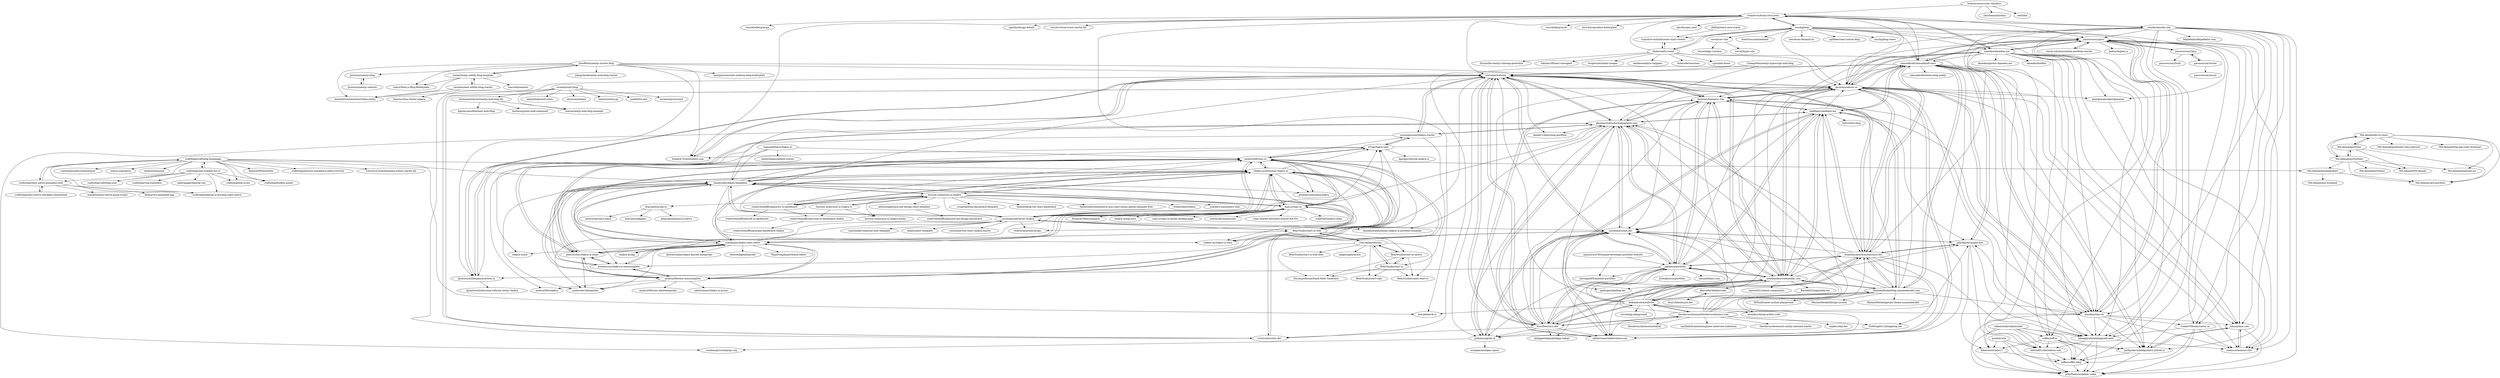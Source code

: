 digraph G {
"brianlovin/brian-lovin-next" -> "pacocoursey/paco"
"brianlovin/brian-lovin-next" -> "mxstbr/mxstbr.com"
"brianlovin/brian-lovin-next" -> "specfm/spec-next"
"brianlovin/brian-lovin-next" -> "daneden/daneden.me"
"brianlovin/brian-lovin-next" -> "samuelkraft/samuelkraft-next"
"brianlovin/brian-lovin-next" -> "franky47/francoisbest.com"
"brianlovin/brian-lovin-next" -> "wirtzdan/website"
"brianlovin/brian-lovin-next" -> "raunofreiberg/inspx" ["e"=1]
"brianlovin/brian-lovin-next" -> "specfm/design-details"
"brianlovin/brian-lovin-next" -> "gavinmn/nelson.co"
"brianlovin/brian-lovin-next" -> "leerob/leerob.io" ["e"=1]
"brianlovin/brian-lovin-next" -> "vercel/virtual-event-starter-kit" ["e"=1]
"brianlovin/brian-lovin-next" -> "rauchg/blog"
"brianlovin/brian-lovin-next" -> "microlinkhq/cards" ["e"=1]
"brianlovin/brian-lovin-next" -> "nice-boys/product-boilerplate" ["e"=1]
"craftzdog/craftzdog-homepage" -> "craftzdog/dotfiles-public" ["e"=1]
"craftzdog/craftzdog-homepage" -> "craftzdog/react-native-animated-todo"
"craftzdog/craftzdog-homepage" -> "craftzdog/chat-bubbles-for-yt"
"craftzdog/craftzdog-homepage" -> "craftzdog/craftzdog-uses"
"craftzdog/craftzdog-homepage" -> "leerob/leerob.io" ["e"=1]
"craftzdog/craftzdog-homepage" -> "craftzdog/link-in-bio"
"craftzdog/craftzdog-homepage" -> "HamishMW/portfolio" ["e"=1]
"craftzdog/craftzdog-homepage" -> "craftzdog/electron-markdown-editor-tutorial"
"craftzdog/craftzdog-homepage" -> "transitive-bullshit/nextjs-notion-starter-kit" ["e"=1]
"craftzdog/craftzdog-homepage" -> "craftzdog/inkdrop-ui-mockup-react-native"
"craftzdog/craftzdog-homepage" -> "chakra-ui/awesome-chakra-ui"
"craftzdog/craftzdog-homepage" -> "hauptrolle/chakra-templates"
"craftzdog/craftzdog-homepage" -> "contentlayerdev/contentlayer" ["e"=1]
"craftzdog/craftzdog-homepage" -> "nextui-org/nextui" ["e"=1]
"craftzdog/craftzdog-homepage" -> "shadcn/taxonomy" ["e"=1]
"horizon-ui/horizon-ui-chakra" -> "horizon-ui/horizon-ui-chakra-ts"
"horizon-ui/horizon-ui-chakra" -> "creativetimofficial/purity-ui-dashboard"
"horizon-ui/horizon-ui-chakra" -> "hauptrolle/chakra-templates"
"horizon-ui/horizon-ui-chakra" -> "anubra266/choc-ui"
"horizon-ui/horizon-ui-chakra" -> "chakra-ui/awesome-chakra-ui"
"horizon-ui/horizon-ui-chakra" -> "horizon-ui/horizon-ui-chakra-nextjs"
"horizon-ui/horizon-ui-chakra" -> "altence/lightence-ant-design-react-template"
"horizon-ui/horizon-ui-chakra" -> "saas-js/saas-ui"
"horizon-ui/horizon-ui-chakra" -> "sozonome/nextarter-chakra"
"horizon-ui/horizon-ui-chakra" -> "cruip/tailwind-dashboard-template" ["e"=1]
"horizon-ui/horizon-ui-chakra" -> "themesberg/volt-react-dashboard" ["e"=1]
"horizon-ui/horizon-ui-chakra" -> "themeselection/materio-mui-react-nextjs-admin-template-free" ["e"=1]
"horizon-ui/horizon-ui-chakra" -> "tremorlabs/tremor" ["e"=1]
"horizon-ui/horizon-ui-chakra" -> "jsonhero-io/jsonhero-web" ["e"=1]
"horizon-ui/horizon-ui-chakra" -> "dracula/dracula-ui"
"grikomsn/griko.id" -> "sozonome/sznm.dev"
"grikomsn/griko.id" -> "surabayajs/surabayajs.org"
"grikomsn/griko.id" -> "lowmess/lowmess.com"
"grikomsn/griko.id" -> "mazipan/mazipan.space" ["e"=1]
"cassidoo/next-netlify-blog-starter" -> "tinacms/tina-starter-alpaca"
"cassidoo/next-netlify-blog-starter" -> "kendallstrautman/brevifolia-nextjs"
"cassidoo/next-netlify-blog-starter" -> "wutali/nextjs-netlify-blog-template"
"chakra-ui/awesome-chakra-ui" -> "anubra266/choc-ui"
"chakra-ui/awesome-chakra-ui" -> "hauptrolle/chakra-templates"
"chakra-ui/awesome-chakra-ui" -> "sozonome/nextarter-chakra"
"chakra-ui/awesome-chakra-ui" -> "BearStudio/start-ui-web"
"chakra-ui/awesome-chakra-ui" -> "csandman/chakra-react-select"
"chakra-ui/awesome-chakra-ui" -> "jeanverster/chakra-ui-steps"
"chakra-ui/awesome-chakra-ui" -> "saas-js/saas-ui"
"chakra-ui/awesome-chakra-ui" -> "anubra266/choc-autocomplete"
"chakra-ui/awesome-chakra-ui" -> "47ng/chakra-next"
"chakra-ui/awesome-chakra-ui" -> "wobsoriano/onlysetups"
"chakra-ui/awesome-chakra-ui" -> "koolamusic/chakra-ui-autocomplete"
"chakra-ui/awesome-chakra-ui" -> "premieroctet/openchakra" ["e"=1]
"chakra-ui/awesome-chakra-ui" -> "horizon-ui/horizon-ui-chakra"
"chakra-ui/awesome-chakra-ui" -> "creativetimofficial/purity-ui-dashboard"
"chakra-ui/awesome-chakra-ui" -> "chakra-ui/chakra-ui-docs"
"delbaoliveira/website" -> "gavinmn/nelson.co"
"delbaoliveira/website" -> "MaximeHeckel/blog.maximeheckel.com"
"delbaoliveira/website" -> "sreetamdas/sreetamdas.com"
"delbaoliveira/website" -> "timolins/timo-sh"
"delbaoliveira/website" -> "NuroDev/nuro.dev"
"delbaoliveira/website" -> "braydoncoyer/braydoncoyer.dev"
"delbaoliveira/website" -> "samuelkraft/samuelkraft-next"
"delbaoliveira/website" -> "jakeherp/portfolio"
"delbaoliveira/website" -> "wirtzdan/website"
"delbaoliveira/website" -> "lowmess/lowmess.com"
"delbaoliveira/website" -> "vercel/app-playground" ["e"=1]
"delbaoliveira/website" -> "nikolovlazar/nikolovlazar.com"
"delbaoliveira/website" -> "leerob/leerob.io" ["e"=1]
"delbaoliveira/website" -> "theodorusclarence/theodorusclarence.com"
"delbaoliveira/website" -> "atomiks/rehype-pretty-code" ["e"=1]
"theodorusclarence/theodorusclarence.com" -> "theodorusclarence/ts-nextjs-tailwind-starter" ["e"=1]
"theodorusclarence/theodorusclarence.com" -> "NuroDev/nuro.dev"
"theodorusclarence/theodorusclarence.com" -> "enjidev/enji.dev"
"theodorusclarence/theodorusclarence.com" -> "sozonome/sznm.dev"
"theodorusclarence/theodorusclarence.com" -> "jakeherp/portfolio"
"theodorusclarence/theodorusclarence.com" -> "sreetamdas/sreetamdas.com"
"theodorusclarence/theodorusclarence.com" -> "braydoncoyer/braydoncoyer.dev"
"theodorusclarence/theodorusclarence.com" -> "theodorusclarence/notiolink"
"theodorusclarence/theodorusclarence.com" -> "grikomsn/griko.id"
"theodorusclarence/theodorusclarence.com" -> "TszHong0411/honghong.me"
"theodorusclarence/theodorusclarence.com" -> "jahirfiquitiva/jahir.dev"
"theodorusclarence/theodorusclarence.com" -> "delbaoliveira/website"
"theodorusclarence/theodorusclarence.com" -> "naufaldi/frontend-engineer-interview-indonesia" ["e"=1]
"theodorusclarence/theodorusclarence.com" -> "ghoshnirmalya/nirmalyaghosh.com"
"theodorusclarence/theodorusclarence.com" -> "shellbear/shellbear.me"
"saas-js/saas-ui" -> "csandman/chakra-react-select"
"saas-js/saas-ui" -> "anubra266/choc-ui"
"saas-js/saas-ui" -> "chakra-ui/awesome-chakra-ui"
"saas-js/saas-ui" -> "hauptrolle/chakra-templates"
"saas-js/saas-ui" -> "BearStudio/start-ui-web"
"saas-js/saas-ui" -> "sozonome/nextarter-chakra"
"saas-js/saas-ui" -> "nextacular/nextacular" ["e"=1]
"saas-js/saas-ui" -> "uselessdev/datepicker"
"saas-js/saas-ui" -> "chakra-ui/zag" ["e"=1]
"saas-js/saas-ui" -> "47ng/chakra-next"
"saas-js/saas-ui" -> "Saas-Starter-Kit/SAAS-Starter-Kit-Pro" ["e"=1]
"saas-js/saas-ui" -> "ecklf/tailwindcss-radix" ["e"=1]
"saas-js/saas-ui" -> "JSLancerTeam/saasgear" ["e"=1]
"saas-js/saas-ui" -> "chakra-ui/zag-docs"
"saas-js/saas-ui" -> "saas-js/saas-ui-nextjs-landing-page"
"dracula/dracula-ui" -> "diego3g/responsive-native" ["e"=1]
"dracula/dracula-ui" -> "zenorocha/react-email" ["e"=1]
"dracula/dracula-ui" -> "dracula/wallpaper" ["e"=1]
"wutali/nextjs-netlify-blog-template" -> "JoseRFelix/nextjs-starter-blog"
"wutali/nextjs-netlify-blog-template" -> "ixartz/Next-js-Blog-Boilerplate" ["e"=1]
"wutali/nextjs-netlify-blog-template" -> "cassidoo/next-netlify-blog-starter"
"wutali/nextjs-netlify-blog-template" -> "kendallstrautman/brevifolia-nextjs"
"wutali/nextjs-netlify-blog-template" -> "tancredi/nextatic"
"sozonome/nextarter-chakra" -> "chakra-ui/awesome-chakra-ui"
"sozonome/nextarter-chakra" -> "anubra266/choc-ui"
"sozonome/nextarter-chakra" -> "BearStudio/start-ui-web"
"sozonome/nextarter-chakra" -> "imadatyatalah/nextjs-chakra-ui-portfolio-template"
"sozonome/nextarter-chakra" -> "47ng/chakra-next"
"sozonome/nextarter-chakra" -> "saas-js/saas-ui"
"sozonome/nextarter-chakra" -> "wirtzdan/website"
"sozonome/nextarter-chakra" -> "hauptrolle/chakra-templates"
"sozonome/nextarter-chakra" -> "wobsoriano/onlysetups"
"sozonome/nextarter-chakra" -> "sozonome/sznm.dev"
"sozonome/nextarter-chakra" -> "mantinedev/mantine-next-template" ["e"=1]
"sozonome/nextarter-chakra" -> "ghoshnirmalya/nirmalyaghosh.com"
"sozonome/nextarter-chakra" -> "jeanverster/chakra-ui-steps"
"sozonome/nextarter-chakra" -> "shadcn/next-template" ["e"=1]
"sozonome/nextarter-chakra" -> "sozonome/vite-react-chakra-starter"
"craftzdog/chat-bubbles-for-yt" -> "craftzdog/inkdrop-ui-mockup-react-native"
"craftzdog/chat-bubbles-for-yt" -> "craftzdog/craftzdog-homepage"
"craftzdog/chat-bubbles-for-yt" -> "craftzdog/react-native-animated-todo"
"craftzdog/chat-bubbles-for-yt" -> "craftzdog/link-in-bio"
"craftzdog/chat-bubbles-for-yt" -> "craftzdog/dotfiles-public" ["e"=1]
"craftzdog/chat-bubbles-for-yt" -> "craftzdog/craftzdog-uses"
"craftzdog/chat-bubbles-for-yt" -> "inkdropapp/inkdrop-vim"
"craftzdog/chat-bubbles-for-yt" -> "craftzdog/vlog-translator"
"BearStudio/start-ui-native" -> "BearStudio/create-start-ui"
"BearStudio/start-ui-native" -> "BearStudio/start-ui"
"BearStudio/start-ui-native" -> "ivan-dalmet/formiz"
"BearStudio/start-ui-native" -> "DecampsRenan/Slack-Meet-Generator"
"BearStudio/start-ui-web" -> "BearStudio/start-ui-native"
"BearStudio/start-ui-web" -> "chakra-ui/awesome-chakra-ui"
"BearStudio/start-ui-web" -> "anubra266/choc-ui"
"BearStudio/start-ui-web" -> "sozonome/nextarter-chakra"
"BearStudio/start-ui-web" -> "ivan-dalmet/formiz"
"BearStudio/start-ui-web" -> "saas-js/saas-ui"
"BearStudio/start-ui-web" -> "47ng/chakra-next"
"BearStudio/start-ui-web" -> "hauptrolle/chakra-templates"
"BearStudio/start-ui-web" -> "csandman/chakra-react-select"
"BearStudio/start-ui-web" -> "chakra-ui/chakra-ui-docs"
"BearStudio/start-ui-web" -> "wirtzdan/website"
"samuelkraft/samuelkraft-next" -> "braydoncoyer/braydoncoyer.dev"
"samuelkraft/samuelkraft-next" -> "gavinmn/nelson.co"
"samuelkraft/samuelkraft-next" -> "jahirfiquitiva/jahir.dev"
"samuelkraft/samuelkraft-next" -> "timolins/timo-sh"
"samuelkraft/samuelkraft-next" -> "pacocoursey/paco"
"samuelkraft/samuelkraft-next" -> "cristicretu/cretu.dev"
"samuelkraft/samuelkraft-next" -> "philipcdavis/philipcdavis.github.io"
"samuelkraft/samuelkraft-next" -> "samuelkraft/notion-blog-nextjs" ["e"=1]
"samuelkraft/samuelkraft-next" -> "shellbear/shellbear.me"
"samuelkraft/samuelkraft-next" -> "nikolovlazar/nikolovlazar.com"
"samuelkraft/samuelkraft-next" -> "MaximeHeckel/blog.maximeheckel.com"
"samuelkraft/samuelkraft-next" -> "mknepprath/mknepprath-next"
"samuelkraft/samuelkraft-next" -> "wirtzdan/website"
"samuelkraft/samuelkraft-next" -> "johno/johno.com"
"samuelkraft/samuelkraft-next" -> "sreetamdas/sreetamdas.com"
"jeanverster/chakra-ui-steps" -> "koolamusic/chakra-ui-autocomplete"
"jeanverster/chakra-ui-steps" -> "anubra266/choc-autocomplete"
"jeanverster/chakra-ui-steps" -> "csandman/chakra-react-select"
"jeanverster/chakra-ui-steps" -> "anubra266/choc-ui"
"jeanverster/chakra-ui-steps" -> "hauptrolle/chakra-templates"
"jeanverster/chakra-ui-steps" -> "chakra-ui/awesome-chakra-ui"
"jeanverster/chakra-ui-steps" -> "uselessdev/datepicker"
"koolamusic/chakra-ui-autocomplete" -> "jeanverster/chakra-ui-steps"
"koolamusic/chakra-ui-autocomplete" -> "anubra266/choc-autocomplete"
"koolamusic/chakra-ui-autocomplete" -> "csandman/chakra-react-select"
"koolamusic/chakra-ui-autocomplete" -> "anubra266/choc-ui"
"wirtzdan/website" -> "ghoshnirmalya/nirmalyaghosh.com"
"wirtzdan/website" -> "bjcarlson42/benjamincarlson.io"
"wirtzdan/website" -> "nikolovlazar/nikolovlazar.com"
"wirtzdan/website" -> "gavinmn/nelson.co"
"wirtzdan/website" -> "lowmess/lowmess.com"
"wirtzdan/website" -> "sozonome/sznm.dev"
"wirtzdan/website" -> "grikomsn/griko.id"
"wirtzdan/website" -> "sozonome/nextchakra-starter"
"wirtzdan/website" -> "jakeherp/portfolio"
"wirtzdan/website" -> "sreetamdas/sreetamdas.com"
"wirtzdan/website" -> "braydoncoyer/braydoncoyer.dev"
"wirtzdan/website" -> "NuroDev/nuro.dev"
"wirtzdan/website" -> "franky47/francoisbest.com"
"wirtzdan/website" -> "danielv14/personal-portfolio"
"wirtzdan/website" -> "cristicretu/cretu.dev"
"hauptrolle/chakra-templates" -> "anubra266/choc-ui"
"hauptrolle/chakra-templates" -> "chakra-ui/awesome-chakra-ui"
"hauptrolle/chakra-templates" -> "jeanverster/chakra-ui-steps"
"hauptrolle/chakra-templates" -> "csandman/chakra-react-select"
"hauptrolle/chakra-templates" -> "saas-js/saas-ui"
"hauptrolle/chakra-templates" -> "anubra266/choc-autocomplete"
"hauptrolle/chakra-templates" -> "sozonome/nextarter-chakra"
"hauptrolle/chakra-templates" -> "premieroctet/openchakra" ["e"=1]
"hauptrolle/chakra-templates" -> "horizon-ui/horizon-ui-chakra"
"hauptrolle/chakra-templates" -> "koolamusic/chakra-ui-autocomplete"
"hauptrolle/chakra-templates" -> "uselessdev/datepicker"
"hauptrolle/chakra-templates" -> "wirtzdan/website"
"hauptrolle/chakra-templates" -> "BearStudio/start-ui-web"
"hauptrolle/chakra-templates" -> "47ng/chakra-next"
"hauptrolle/chakra-templates" -> "chakra-ui/chakra-ui-docs"
"pacocoursey/paco" -> "gavinmn/nelson.co"
"pacocoursey/paco" -> "timolins/timo-sh"
"pacocoursey/paco" -> "philipcdavis/philipcdavis.github.io"
"pacocoursey/paco" -> "mknepprath/mknepprath-next"
"pacocoursey/paco" -> "johno/johno.com"
"pacocoursey/paco" -> "daneden/daneden.me"
"pacocoursey/paco" -> "mamuso/mamuso.dev"
"pacocoursey/paco" -> "samuelkraft/samuelkraft-next"
"pacocoursey/paco" -> "winkerVSbecks/varun.ca"
"pacocoursey/paco" -> "georgemaine/georgemaine"
"pacocoursey/paco" -> "pacocoursey/Opus"
"pacocoursey/paco" -> "soffes/soff.es"
"pacocoursey/paco" -> "vercel-solutions/nextjs-portfolio-starter"
"pacocoursey/paco" -> "lowmess/lowmess.com"
"pacocoursey/paco" -> "peduarte/ped.ro"
"brianlovin/security-checklist" -> "brianlovin/brian-lovin-next"
"brianlovin/security-checklist" -> "mxstbr/mxstbr.com"
"brianlovin/security-checklist" -> "rikschennink/shiny" ["e"=1]
"brianlovin/security-checklist" -> "zeit/title"
"timolins/timo-sh" -> "gavinmn/nelson.co"
"timolins/timo-sh" -> "pacocoursey/paco"
"timolins/timo-sh" -> "mamuso/mamuso.dev"
"timolins/timo-sh" -> "samuelkraft/samuelkraft-next"
"timolins/timo-sh" -> "philipcdavis/philipcdavis.github.io"
"timolins/timo-sh" -> "johno/johno.com"
"timolins/timo-sh" -> "mknepprath/mknepprath-next"
"timolins/timo-sh" -> "winkerVSbecks/varun.ca"
"timolins/timo-sh" -> "jahirfiquitiva/jahir.dev"
"timolins/timo-sh" -> "JohnPhamous/pham.codes"
"timolins/timo-sh" -> "lowmess/lowmess.com"
"lorenseanstewart/nextjs-mdx-blog-kit" -> "messa/nextjs-mdx-blog-example"
"lorenseanstewart/nextjs-mdx-blog-kit" -> "hipstersmoothie/next-mdx-blog"
"lorenseanstewart/nextjs-mdx-blog-kit" -> "hashicorp/next-mdx-enhanced" ["e"=1]
"rauchg/blog" -> "pacocoursey/paco"
"rauchg/blog" -> "gavinmn/nelson.co"
"rauchg/blog" -> "rauchg/blog-views"
"rauchg/blog" -> "daneden/daneden.me"
"rauchg/blog" -> "lfades/static-tweet"
"rauchg/blog" -> "timolins/timo-sh"
"rauchg/blog" -> "brianlovin/brian-lovin-next"
"rauchg/blog" -> "vercel/swr-site"
"rauchg/blog" -> "samuelkraft/samuelkraft-next"
"rauchg/blog" -> "domitriusclark/mdnext" ["e"=1]
"rauchg/blog" -> "leerob/on-demand-isr" ["e"=1]
"rauchg/blog" -> "splitbee/react-notion-blog" ["e"=1]
"rauchg/blog" -> "mknepprath/mknepprath-next"
"rauchg/blog" -> "winkerVSbecks/varun.ca"
"rauchg/blog" -> "transitive-bullshit/react-static-tweets"
"horizon-ui/horizon-ui-chakra-ts" -> "horizon-ui/horizon-ui-chakra-nextjs"
"horizon-ui/horizon-ui-chakra-ts" -> "horizon-ui/horizon-ui-chakra"
"horizon-ui/horizon-ui-chakra-ts" -> "creativetimofficial/vision-ui-dashboard-chakra"
"daneden/daneden.me" -> "gavinmn/nelson.co"
"daneden/daneden.me" -> "pacocoursey/paco"
"daneden/daneden.me" -> "mknepprath/mknepprath-next"
"daneden/daneden.me" -> "mamuso/mamuso.dev"
"daneden/daneden.me" -> "soffes/soff.es"
"daneden/daneden.me" -> "timolins/timo-sh"
"daneden/daneden.me" -> "daneden/photos.daneden.me"
"daneden/daneden.me" -> "georgemaine/georgemaine"
"daneden/daneden.me" -> "samuelkraft/samuelkraft-next"
"daneden/daneden.me" -> "philipcdavis/philipcdavis.github.io"
"daneden/daneden.me" -> "lowmess/lowmess.com"
"daneden/daneden.me" -> "daneden/dotfiles"
"daneden/daneden.me" -> "johno/johno.com"
"daneden/daneden.me" -> "braydoncoyer/braydoncoyer.dev"
"daneden/daneden.me" -> "brianlovin/brian-lovin-next"
"TszHong0411/honghong.me" -> "nikolovlazar/nikolovlazar.com"
"ghoshnirmalya/nirmalyaghosh.com" -> "wirtzdan/website"
"ghoshnirmalya/nirmalyaghosh.com" -> "lowmess/lowmess.com"
"ghoshnirmalya/nirmalyaghosh.com" -> "bjcarlson42/benjamincarlson.io"
"ghoshnirmalya/nirmalyaghosh.com" -> "sozonome/sznm.dev"
"ghoshnirmalya/nirmalyaghosh.com" -> "gavinmn/nelson.co"
"ghoshnirmalya/nirmalyaghosh.com" -> "sozonome/nextchakra-starter"
"ghoshnirmalya/nirmalyaghosh.com" -> "grikomsn/griko.id"
"ghoshnirmalya/nirmalyaghosh.com" -> "NuroDev/nuro.dev"
"ghoshnirmalya/nirmalyaghosh.com" -> "sreetamdas/sreetamdas.com"
"ghoshnirmalya/nirmalyaghosh.com" -> "nikolovlazar/nikolovlazar.com"
"ghoshnirmalya/nirmalyaghosh.com" -> "danielv14/personal-portfolio"
"ghoshnirmalya/nirmalyaghosh.com" -> "surabayajs/surabayajs.org"
"ghoshnirmalya/nirmalyaghosh.com" -> "shellbear/shellbear.me"
"ghoshnirmalya/nirmalyaghosh.com" -> "jakeherp/portfolio"
"ghoshnirmalya/nirmalyaghosh.com" -> "imadatyatalah/nextjs-chakra-ui-portfolio-template"
"csandman/chakra-react-select" -> "anubra266/choc-autocomplete"
"csandman/chakra-react-select" -> "jeanverster/chakra-ui-steps"
"csandman/chakra-react-select" -> "koolamusic/chakra-ui-autocomplete"
"csandman/chakra-react-select" -> "anubra266/choc-ui"
"csandman/chakra-react-select" -> "chakra-ui/awesome-chakra-ui"
"csandman/chakra-react-select" -> "saas-js/saas-ui"
"csandman/chakra-react-select" -> "aboveyunhai/chakra-dayzed-datepicker"
"csandman/chakra-react-select" -> "hauptrolle/chakra-templates"
"csandman/chakra-react-select" -> "uselessdev/datepicker"
"csandman/chakra-react-select" -> "deseretdigital/dayzed" ["e"=1]
"csandman/chakra-react-select" -> "Hyperting/hypertheme-editor"
"csandman/chakra-react-select" -> "sozonome/nextarter-chakra"
"csandman/chakra-react-select" -> "BearStudio/start-ui-web"
"csandman/chakra-react-select" -> "chakra-ui/ark" ["e"=1]
"csandman/chakra-react-select" -> "chakra-ui/zag" ["e"=1]
"pomber/site" -> "soffes/soffes.blog"
"pomber/site" -> "JohnPhamous/pham.codes"
"pomber/site" -> "ddoria921/darindoria.com"
"pomber/site" -> "ilikescience/mhs11"
"prismicio/nextjs-blog" -> "prismicio/nextjs-website"
"franky47/francoisbest.com" -> "wirtzdan/website"
"sozonome/nextchakra-starter" -> "47ng/chakra-next"
"sozonome/nextchakra-starter" -> "ghoshnirmalya/nirmalyaghosh.com"
"sozonome/nextchakra-starter" -> "wirtzdan/website"
"sozonome/nextchakra-starter" -> "bjcarlson42/benjamincarlson.io"
"sozonome/nextchakra-starter" -> "BearStudio/start-ui"
"creativetimofficial/purity-ui-dashboard" -> "creativetimofficial/vision-ui-dashboard-chakra"
"creativetimofficial/purity-ui-dashboard" -> "horizon-ui/horizon-ui-chakra"
"creativetimofficial/purity-ui-dashboard" -> "anubra266/choc-ui"
"creativetimofficial/purity-ui-dashboard" -> "chakra-ui/awesome-chakra-ui"
"creativetimofficial/purity-ui-dashboard" -> "creativetimofficial/soft-ui-dashboard" ["e"=1]
"manuarora700/simple-developer-portfolio-website" -> "jakeherp/portfolio"
"manuarora700/simple-developer-portfolio-website" -> "harshgoel05/another-portfolio" ["e"=1]
"altence/lightence-ant-design-react-template" -> "creativetimofficial/muse-ant-design-dashboard"
"BearStudio/start-ui" -> "BearStudio/start-ui-native"
"BearStudio/start-ui" -> "BearStudio/create-start-ui"
"BearStudio/start-ui" -> "ivan-dalmet/formiz"
"BearStudio/start-ui" -> "DecampsRenan/Slack-Meet-Generator"
"BearStudio/start-ui" -> "BearStudio/start-repo"
"craftzdog/react-native-checkbox-reanimated" -> "craftzdog/react-native-animated-todo"
"chilllab/react-nice-avatar" -> "transitive-bullshit/react-static-tweets"
"craftzdog/react-native-animated-todo" -> "craftzdog/react-native-checkbox-reanimated"
"craftzdog/react-native-animated-todo" -> "margelo/react-native-quick-crypto" ["e"=1]
"craftzdog/react-native-animated-todo" -> "lklima/rive-animated-app" ["e"=1]
"craftzdog/react-native-animated-todo" -> "craftzdog/craftzdog-homepage"
"craftzdog/react-native-animated-todo" -> "craftzdog/inkdrop-ui-mockup-react-native"
"pacocoursey/Opus" -> "pacocoursey/writer"
"pacocoursey/Opus" -> "pacocoursey/paco"
"pacocoursey/Opus" -> "pacocoursey/Dusk"
"braydoncoyer/braydoncoyer.dev" -> "samuelkraft/samuelkraft-next"
"braydoncoyer/braydoncoyer.dev" -> "gavinmn/nelson.co"
"braydoncoyer/braydoncoyer.dev" -> "jahirfiquitiva/jahir.dev"
"braydoncoyer/braydoncoyer.dev" -> "sozonome/sznm.dev"
"braydoncoyer/braydoncoyer.dev" -> "mknepprath/mknepprath-next"
"braydoncoyer/braydoncoyer.dev" -> "jakeherp/portfolio"
"braydoncoyer/braydoncoyer.dev" -> "shellbear/shellbear.me"
"braydoncoyer/braydoncoyer.dev" -> "wirtzdan/website"
"braydoncoyer/braydoncoyer.dev" -> "NuroDev/nuro.dev"
"braydoncoyer/braydoncoyer.dev" -> "nikolovlazar/nikolovlazar.com"
"braydoncoyer/braydoncoyer.dev" -> "MaximeHeckel/blog.maximeheckel.com"
"braydoncoyer/braydoncoyer.dev" -> "TszHong0411/honghong.me"
"braydoncoyer/braydoncoyer.dev" -> "delbaoliveira/website"
"braydoncoyer/braydoncoyer.dev" -> "sreetamdas/sreetamdas.com"
"braydoncoyer/braydoncoyer.dev" -> "ghoshnirmalya/nirmalyaghosh.com"
"ChangoMan/nextjs-typescript-mdx-blog" -> "wirtzdan/website"
"ChangoMan/nextjs-typescript-mdx-blog" -> "ghoshnirmalya/nirmalyaghosh.com"
"jahirfiquitiva/jahir.dev" -> "samuelkraft/samuelkraft-next"
"jahirfiquitiva/jahir.dev" -> "sozonome/sznm.dev"
"jahirfiquitiva/jahir.dev" -> "braydoncoyer/braydoncoyer.dev"
"jahirfiquitiva/jahir.dev" -> "mknepprath/mknepprath-next"
"jahirfiquitiva/jahir.dev" -> "ddoria921/darindoria.com"
"jahirfiquitiva/jahir.dev" -> "ilikescience/mhs11"
"jakeherp/portfolio" -> "lowmess/lowmess.com"
"jakeherp/portfolio" -> "shellbear/shellbear.me"
"jakeherp/portfolio" -> "sozonome/sznm.dev"
"jakeherp/portfolio" -> "NuroDev/nuro.dev"
"jakeherp/portfolio" -> "braydoncoyer/braydoncoyer.dev"
"jakeherp/portfolio" -> "gavinmn/nelson.co"
"jakeherp/portfolio" -> "wirtzdan/website"
"jakeherp/portfolio" -> "grikomsn/griko.id"
"jakeherp/portfolio" -> "sreetamdas/sreetamdas.com"
"jakeherp/portfolio" -> "philippetedajo/philippe.tedajo" ["e"=1]
"jakeherp/portfolio" -> "harshgoel05/another-portfolio" ["e"=1]
"jakeherp/portfolio" -> "ghoshnirmalya/nirmalyaghosh.com"
"jakeherp/portfolio" -> "kremalicious/portfolio" ["e"=1]
"jakeherp/portfolio" -> "iammatthias/.com" ["e"=1]
"jakeherp/portfolio" -> "bjcarlson42/benjamincarlson.io"
"nikolovlazar/nikolovlazar.com" -> "sozonome/sznm.dev"
"nikolovlazar/nikolovlazar.com" -> "wirtzdan/website"
"nikolovlazar/nikolovlazar.com" -> "gavinmn/nelson.co"
"shellbear/shellbear.me" -> "lowmess/lowmess.com"
"shellbear/shellbear.me" -> "jakeherp/portfolio"
"shellbear/shellbear.me" -> "sreetamdas/sreetamdas.com"
"shellbear/shellbear.me" -> "braydoncoyer/braydoncoyer.dev"
"shellbear/shellbear.me" -> "gavinmn/nelson.co"
"shellbear/shellbear.me" -> "samuelkraft/samuelkraft-next"
"shellbear/shellbear.me" -> "NuroDev/nuro.dev"
"shellbear/shellbear.me" -> "ghoshnirmalya/nirmalyaghosh.com"
"shellbear/shellbear.me" -> "hta218/leo-blog"
"shellbear/shellbear.me" -> "jahirfiquitiva/jahir.dev"
"shellbear/shellbear.me" -> "timolins/timo-sh"
"shellbear/shellbear.me" -> "sozonome/sznm.dev"
"ddoria921/darindoria.com" -> "soffes/soffes.blog"
"ddoria921/darindoria.com" -> "JohnPhamous/pham.codes"
"gavinmn/nelson.co" -> "pacocoursey/paco"
"gavinmn/nelson.co" -> "mamuso/mamuso.dev"
"gavinmn/nelson.co" -> "mknepprath/mknepprath-next"
"gavinmn/nelson.co" -> "sreetamdas/sreetamdas.com"
"gavinmn/nelson.co" -> "georgemaine/georgemaine"
"gavinmn/nelson.co" -> "timolins/timo-sh"
"gavinmn/nelson.co" -> "samuelkraft/samuelkraft-next"
"gavinmn/nelson.co" -> "philipcdavis/philipcdavis.github.io"
"gavinmn/nelson.co" -> "braydoncoyer/braydoncoyer.dev"
"gavinmn/nelson.co" -> "lowmess/lowmess.com"
"gavinmn/nelson.co" -> "daneden/daneden.me"
"gavinmn/nelson.co" -> "wirtzdan/website"
"gavinmn/nelson.co" -> "cristicretu/cretu.dev"
"gavinmn/nelson.co" -> "johno/johno.com"
"gavinmn/nelson.co" -> "nikolovlazar/nikolovlazar.com"
"ilikescience/mhs11" -> "soffes/soffes.blog"
"ilikescience/mhs11" -> "JohnPhamous/pham.codes"
"johno/johno.com" -> "JohnPhamous/pham.codes"
"johno/johno.com" -> "philipcdavis/philipcdavis.github.io"
"johno/johno.com" -> "mamuso/mamuso.dev"
"mamuso/mamuso.dev" -> "johno/johno.com"
"mknepprath/mknepprath-next" -> "mamuso/mamuso.dev"
"mknepprath/mknepprath-next" -> "JohnPhamous/pham.codes"
"mknepprath/mknepprath-next" -> "ddoria921/darindoria.com"
"mknepprath/mknepprath-next" -> "soffes/soffes.blog"
"mxstbr/mxstbr.com" -> "gavinmn/nelson.co"
"mxstbr/mxstbr.com" -> "pacocoursey/paco"
"mxstbr/mxstbr.com" -> "johno/johno.com"
"mxstbr/mxstbr.com" -> "philipcdavis/philipcdavis.github.io"
"mxstbr/mxstbr.com" -> "mknepprath/mknepprath-next"
"mxstbr/mxstbr.com" -> "timolins/timo-sh"
"mxstbr/mxstbr.com" -> "brianlovin/brian-lovin-next"
"mxstbr/mxstbr.com" -> "soffes/soff.es"
"mxstbr/mxstbr.com" -> "JohnPhamous/pham.codes"
"mxstbr/mxstbr.com" -> "ilikescience/mhs11"
"mxstbr/mxstbr.com" -> "mamuso/mamuso.dev"
"mxstbr/mxstbr.com" -> "felipefialho/felipefialho.com" ["e"=1]
"mxstbr/mxstbr.com" -> "winkerVSbecks/varun.ca"
"mxstbr/mxstbr.com" -> "soffes/soffes.blog"
"mxstbr/mxstbr.com" -> "ddoria921/darindoria.com"
"philipcdavis/philipcdavis.github.io" -> "johno/johno.com"
"philipcdavis/philipcdavis.github.io" -> "soffes/soffes.blog"
"philipcdavis/philipcdavis.github.io" -> "JohnPhamous/pham.codes"
"rafaelconde/rafaelconde" -> "mknepprath/mknepprath-next"
"rafaelconde/rafaelconde" -> "soffes/soffes.blog"
"rafaelconde/rafaelconde" -> "JohnPhamous/pham.codes"
"rafaelconde/rafaelconde" -> "soffes/soff.es"
"rafaelconde/rafaelconde" -> "ddoria921/darindoria.com"
"rafaelconde/rafaelconde" -> "ilikescience/mhs11"
"rafaelconde/rafaelconde" -> "philipcdavis/philipcdavis.github.io"
"soffes/soff.es" -> "ilikescience/mhs11"
"soffes/soff.es" -> "soffes/soffes.blog"
"soffes/soff.es" -> "JohnPhamous/pham.codes"
"soffes/soff.es" -> "philipcdavis/philipcdavis.github.io"
"soffes/soff.es" -> "ddoria921/darindoria.com"
"soffes/soffes.blog" -> "JohnPhamous/pham.codes"
"winkerVSbecks/varun.ca" -> "JohnPhamous/pham.codes"
"winkerVSbecks/varun.ca" -> "mamuso/mamuso.dev"
"winkerVSbecks/varun.ca" -> "soffes/soffes.blog"
"winkerVSbecks/varun.ca" -> "mknepprath/mknepprath-next"
"vercel/swr-site" -> "vercel/hyper-site"
"vercel/swr-site" -> "vercel/edge-runtime" ["e"=1]
"JoseRFelix/nextjs-starter-blog" -> "wutali/nextjs-netlify-blog-template"
"JoseRFelix/nextjs-starter-blog" -> "kendallstrautman/brevifolia-nextjs"
"JoseRFelix/nextjs-starter-blog" -> "johnpolacek/nextjs-mdx-blog-starter"
"JoseRFelix/nextjs-starter-blog" -> "wirtzdan/website"
"JoseRFelix/nextjs-starter-blog" -> "maxigimenez/next-medium-blog-boilerplate"
"JoseRFelix/nextjs-starter-blog" -> "ixartz/Next-js-Blog-Boilerplate" ["e"=1]
"JoseRFelix/nextjs-starter-blog" -> "bjcarlson42/benjamincarlson.io"
"JoseRFelix/nextjs-starter-blog" -> "lowmess/lowmess.com"
"JoseRFelix/nextjs-starter-blog" -> "prismicio/nextjs-blog"
"JoseRFelix/nextjs-starter-blog" -> "franky47/francoisbest.com"
"lfades/static-tweet" -> "transitive-bullshit/react-static-tweets"
"lfades/static-tweet" -> "chibicode/reactions"
"lfades/static-tweet" -> "rauchg/blog"
"lfades/static-tweet" -> "rjyo/next-boost" ["e"=1]
"lfades/static-tweet" -> "IlusionDev/nextjs-sitemap-generator" ["e"=1]
"lfades/static-tweet" -> "timolins/timo-sh"
"lfades/static-tweet" -> "tokuda109/next-useragent" ["e"=1]
"lfades/static-tweet" -> "twopluszero/next-images" ["e"=1]
"lfades/static-tweet" -> "brianlovin/brian-lovin-next"
"lfades/static-tweet" -> "emilkowalski/ui-snippets" ["e"=1]
"lfades/static-tweet" -> "gavinmn/nelson.co"
"anubra266/choc-ui" -> "hauptrolle/chakra-templates"
"anubra266/choc-ui" -> "chakra-ui/awesome-chakra-ui"
"anubra266/choc-ui" -> "anubra266/choc-autocomplete"
"anubra266/choc-ui" -> "csandman/chakra-react-select"
"anubra266/choc-ui" -> "jeanverster/chakra-ui-steps"
"anubra266/choc-ui" -> "sozonome/nextarter-chakra"
"anubra266/choc-ui" -> "47ng/chakra-next"
"anubra266/choc-ui" -> "saas-js/saas-ui"
"anubra266/choc-ui" -> "BearStudio/start-ui-web"
"anubra266/choc-ui" -> "koolamusic/chakra-ui-autocomplete"
"anubra266/choc-ui" -> "sozonome/nextchakra-starter"
"anubra266/choc-ui" -> "MA-Ahmad/templatesKart"
"anubra266/choc-ui" -> "premieroctet/openchakra" ["e"=1]
"anubra266/choc-ui" -> "chakra-ui/chakra-ui-docs"
"anubra266/choc-ui" -> "anubra266/chaktor"
"vercel-solutions/nextjs-portfolio-starter" -> "pacocoursey/paco"
"hta218/leohuynh.dev" -> "dlarroder/dalelarroder"
"MaximeHeckel/blog.maximeheckel.com" -> "lowmess/lowmess.com"
"MaximeHeckel/blog.maximeheckel.com" -> "gavinmn/nelson.co"
"MaximeHeckel/blog.maximeheckel.com" -> "sreetamdas/sreetamdas.com"
"MaximeHeckel/blog.maximeheckel.com" -> "MaximeHeckel/design-system"
"MaximeHeckel/blog.maximeheckel.com" -> "samuelkraft/samuelkraft-next"
"MaximeHeckel/blog.maximeheckel.com" -> "braydoncoyer/braydoncoyer.dev"
"MaximeHeckel/blog.maximeheckel.com" -> "delbaoliveira/website"
"MaximeHeckel/blog.maximeheckel.com" -> "sozonome/sznm.dev"
"MaximeHeckel/blog.maximeheckel.com" -> "MaximeHeckel/gatsby-theme-maximeheckel"
"MaximeHeckel/blog.maximeheckel.com" -> "ghoshnirmalya/nirmalyaghosh.com"
"MaximeHeckel/blog.maximeheckel.com" -> "atomiks/rehype-pretty-code" ["e"=1]
"MaximeHeckel/blog.maximeheckel.com" -> "timolins/timo-sh"
"MaximeHeckel/blog.maximeheckel.com" -> "grikomsn/griko.id"
"MaximeHeckel/blog.maximeheckel.com" -> "shellbear/shellbear.me"
"MaximeHeckel/blog.maximeheckel.com" -> "MMuii/framer-motion-playground"
"ivan-dalmet/formiz" -> "BearStudio/start-ui"
"ivan-dalmet/formiz" -> "BearStudio/start-ui-native"
"ivan-dalmet/formiz" -> "BearStudio/create-start-ui"
"ivan-dalmet/formiz" -> "DecampsRenan/Slack-Meet-Generator"
"ivan-dalmet/formiz" -> "BearStudio/start-ui-web"
"ivan-dalmet/formiz" -> "BearStudio/start-repo"
"ivan-dalmet/formiz" -> "BearStudio/start-ui-web-docs"
"ivan-dalmet/formiz" -> "saagie/updatarium"
"cristicretu/cretu.dev" -> "sozonome/sznm.dev"
"cristicretu/cretu.dev" -> "gavinmn/nelson.co"
"transitive-bullshit/react-static-tweets" -> "lfades/static-tweet"
"NuroDev/nuro.dev" -> "sozonome/sznm.dev"
"NuroDev/nuro.dev" -> "jakeherp/portfolio"
"NuroDev/nuro.dev" -> "nikolovlazar/nikolovlazar.com"
"NuroDev/nuro.dev" -> "ghoshnirmalya/nirmalyaghosh.com"
"NuroDev/nuro.dev" -> "sreetamdas/sreetamdas.com"
"NuroDev/nuro.dev" -> "wirtzdan/website"
"NuroDev/nuro.dev" -> "braydoncoyer/braydoncoyer.dev"
"NuroDev/nuro.dev" -> "shellbear/shellbear.me"
"NuroDev/nuro.dev" -> "gavinmn/nelson.co"
"NuroDev/nuro.dev" -> "theodorusclarence/theodorusclarence.com"
"NuroDev/nuro.dev" -> "cristicretu/cretu.dev"
"NuroDev/nuro.dev" -> "grikomsn/griko.id"
"NuroDev/nuro.dev" -> "lowmess/lowmess.com"
"NuroDev/nuro.dev" -> "delbaoliveira/website"
"NuroDev/nuro.dev" -> "philippetedajo/philippe.tedajo" ["e"=1]
"bjcarlson42/benjamincarlson.io" -> "ghoshnirmalya/nirmalyaghosh.com"
"bjcarlson42/benjamincarlson.io" -> "wirtzdan/website"
"bjcarlson42/benjamincarlson.io" -> "bjcarlson42/personal-website-nextjs-chakra"
"MA-Ahmad/templatesKart" -> "MA-Ahmad/card-portfolio"
"MA-Ahmad/templatesKart" -> "MA-Ahmad/pos-frontend"
"anubra266/choc-autocomplete" -> "csandman/chakra-react-select"
"anubra266/choc-autocomplete" -> "koolamusic/chakra-ui-autocomplete"
"anubra266/choc-autocomplete" -> "jeanverster/chakra-ui-steps"
"anubra266/choc-autocomplete" -> "anubra266/choc-ui"
"anubra266/choc-autocomplete" -> "anubra266/choc-datetimepicker"
"anubra266/choc-autocomplete" -> "chakra-ui/awesome-chakra-ui"
"anubra266/choc-autocomplete" -> "uselessdev/datepicker"
"anubra266/choc-autocomplete" -> "nikolovlazar/chakra-ui-prose"
"anubra266/choc-autocomplete" -> "hauptrolle/chakra-templates"
"anubra266/choc-autocomplete" -> "anubra266/chaktor"
"MA-Ahmad/dev.to-clone" -> "MA-Ahmad/portfolio"
"MA-Ahmad/dev.to-clone" -> "MA-Ahmad/myPortfolio"
"MA-Ahmad/dev.to-clone" -> "MA-Ahmad/card-portfolio"
"MA-Ahmad/dev.to-clone" -> "MA-Ahmad/mahmad.me"
"MA-Ahmad/dev.to-clone" -> "MA-Ahmad/quickstart-rails-tailwind"
"MA-Ahmad/dev.to-clone" -> "MA-Ahmad/blog-app-react-frontend"
"MA-Ahmad/myPortfolio" -> "MA-Ahmad/portfolio"
"MA-Ahmad/myPortfolio" -> "MA-Ahmad/dev.to-clone"
"MA-Ahmad/myPortfolio" -> "MA-Ahmad/mahmad.me"
"MA-Ahmad/myPortfolio" -> "MA-Ahmad/portfolio2"
"MA-Ahmad/myPortfolio" -> "MA-Ahmad/MA-Ahmad"
"MA-Ahmad/myPortfolio" -> "MA-Ahmad/card-portfolio"
"MA-Ahmad/myPortfolio" -> "MA-Ahmad/templatesKart"
"MA-Ahmad/portfolio" -> "MA-Ahmad/dev.to-clone"
"MA-Ahmad/portfolio" -> "MA-Ahmad/myPortfolio"
"MA-Ahmad/portfolio" -> "MA-Ahmad/MA-Ahmad"
"MA-Ahmad/portfolio" -> "MA-Ahmad/card-portfolio"
"pacocoursey/writer" -> "pacocoursey/Opus"
"pacocoursey/writer" -> "pacocoursey/music"
"segunadebayo/chakra-ui" -> "anubra266/choc-ui"
"segunadebayo/chakra-ui" -> "chidiwilliams/github-stories" ["e"=1]
"segunadebayo/chakra-ui" -> "hauptrolle/chakra-templates"
"segunadebayo/chakra-ui" -> "chakra-ui/ark" ["e"=1]
"sreetamdas/sreetamdas.com" -> "gavinmn/nelson.co"
"sreetamdas/sreetamdas.com" -> "sozonome/sznm.dev"
"sreetamdas/sreetamdas.com" -> "lowmess/lowmess.com"
"sreetamdas/sreetamdas.com" -> "nikolovlazar/nikolovlazar.com"
"sreetamdas/sreetamdas.com" -> "gadingnst/gading.dev"
"sreetamdas/sreetamdas.com" -> "shellbear/shellbear.me"
"sreetamdas/sreetamdas.com" -> "dlarroder/dalelarroder"
"sreetamdas/sreetamdas.com" -> "jahirfiquitiva/jahir.dev"
"sreetamdas/sreetamdas.com" -> "ghoshnirmalya/nirmalyaghosh.com"
"sreetamdas/sreetamdas.com" -> "wirtzdan/website"
"sreetamdas/sreetamdas.com" -> "MaximeHeckel/blog.maximeheckel.com"
"sreetamdas/sreetamdas.com" -> "jakeherp/portfolio"
"sreetamdas/sreetamdas.com" -> "NuroDev/nuro.dev"
"sreetamdas/sreetamdas.com" -> "tanvesh01/notion-components"
"sreetamdas/sreetamdas.com" -> "Bartek532/zagrodzki.me"
"dlarroder/dalelarroder" -> "hta218/leohuynh.dev"
"tscanlin/next-blog" -> "infiniteluke/next-static"
"tscanlin/next-blog" -> "elmasse/nextein" ["e"=1]
"tscanlin/next-blog" -> "timberio/next-go"
"tscanlin/next-blog" -> "kendallstrautman/brevifolia-nextjs"
"tscanlin/next-blog" -> "messa/nextjs-mdx-blog-example"
"tscanlin/next-blog" -> "jxnblk/live-doc"
"tscanlin/next-blog" -> "lorenseanstewart/nextjs-mdx-blog-kit"
"tscanlin/next-blog" -> "tscanlin/processmd"
"lowmess/lowmess.com" -> "ghoshnirmalya/nirmalyaghosh.com"
"lowmess/lowmess.com" -> "gavinmn/nelson.co"
"lowmess/lowmess.com" -> "sozonome/sznm.dev"
"lowmess/lowmess.com" -> "shellbear/shellbear.me"
"lowmess/lowmess.com" -> "sreetamdas/sreetamdas.com"
"lowmess/lowmess.com" -> "grikomsn/griko.id"
"lowmess/lowmess.com" -> "jakeherp/portfolio"
"lowmess/lowmess.com" -> "MaximeHeckel/blog.maximeheckel.com"
"lowmess/lowmess.com" -> "wirtzdan/website"
"sozonome/sznm.dev" -> "grikomsn/griko.id"
"sozonome/sznm.dev" -> "cristicretu/cretu.dev"
"sozonome/sznm.dev" -> "gadingnst/gading.dev"
"sozonome/sznm.dev" -> "nikolovlazar/nikolovlazar.com"
"sozonome/sznm.dev" -> "jahirfiquitiva/jahir.dev"
"sozonome/sznm.dev" -> "ghoshnirmalya/nirmalyaghosh.com"
"47ng/chakra-next" -> "sozonome/nextchakra-starter"
"47ng/chakra-next" -> "ghoshnirmalya/nirmalyaghosh.com"
"47ng/chakra-next" -> "anubra266/choc-ui"
"47ng/chakra-next" -> "franky47/francoisbest.com"
"47ng/chakra-next" -> "kgnugur/formik-chakra-ui"
"creativetimofficial/vision-ui-dashboard-chakra" -> "creativetimofficial/argon-dashboard-chakra"
"georgemaine/georgemaine" -> "mamuso/mamuso.dev"
"prismicio/nextjs-website" -> "prismicio/nextjs-blog"
"brianlovin/brian-lovin-next" ["l"="31.803,-28.872"]
"pacocoursey/paco" ["l"="31.809,-28.831"]
"mxstbr/mxstbr.com" ["l"="31.796,-28.844"]
"specfm/spec-next" ["l"="31.748,-28.833"]
"daneden/daneden.me" ["l"="31.823,-28.86"]
"samuelkraft/samuelkraft-next" ["l"="31.849,-28.85"]
"franky47/francoisbest.com" ["l"="31.914,-28.821"]
"wirtzdan/website" ["l"="31.918,-28.852"]
"raunofreiberg/inspx" ["l"="29.504,-27.169"]
"specfm/design-details" ["l"="31.775,-28.904"]
"gavinmn/nelson.co" ["l"="31.85,-28.86"]
"leerob/leerob.io" ["l"="29.638,-27.234"]
"vercel/virtual-event-starter-kit" ["l"="29.627,-27.212"]
"rauchg/blog" ["l"="31.775,-28.864"]
"microlinkhq/cards" ["l"="21.994,-28.641"]
"nice-boys/product-boilerplate" ["l"="30.52,-33.7"]
"craftzdog/craftzdog-homepage" ["l"="32.221,-28.897"]
"craftzdog/dotfiles-public" ["l"="-11.044,-20.771"]
"craftzdog/react-native-animated-todo" ["l"="32.267,-28.879"]
"craftzdog/chat-bubbles-for-yt" ["l"="32.275,-28.919"]
"craftzdog/craftzdog-uses" ["l"="32.25,-28.933"]
"craftzdog/link-in-bio" ["l"="32.285,-28.898"]
"HamishMW/portfolio" ["l"="27.934,-21.61"]
"craftzdog/electron-markdown-editor-tutorial" ["l"="32.219,-28.942"]
"transitive-bullshit/nextjs-notion-starter-kit" ["l"="31.083,-28.492"]
"craftzdog/inkdrop-ui-mockup-react-native" ["l"="32.257,-28.9"]
"chakra-ui/awesome-chakra-ui" ["l"="32.097,-28.856"]
"hauptrolle/chakra-templates" ["l"="32.076,-28.857"]
"contentlayerdev/contentlayer" ["l"="29.5,-27.188"]
"nextui-org/nextui" ["l"="26.517,-25.823"]
"shadcn/taxonomy" ["l"="29.497,-27.254"]
"horizon-ui/horizon-ui-chakra" ["l"="32.112,-28.815"]
"horizon-ui/horizon-ui-chakra-ts" ["l"="32.14,-28.788"]
"creativetimofficial/purity-ui-dashboard" ["l"="32.134,-28.829"]
"anubra266/choc-ui" ["l"="32.061,-28.845"]
"horizon-ui/horizon-ui-chakra-nextjs" ["l"="32.119,-28.776"]
"altence/lightence-ant-design-react-template" ["l"="32.154,-28.756"]
"saas-js/saas-ui" ["l"="32.081,-28.874"]
"sozonome/nextarter-chakra" ["l"="32.032,-28.859"]
"cruip/tailwind-dashboard-template" ["l"="30.271,-24.612"]
"themesberg/volt-react-dashboard" ["l"="30.421,-24.638"]
"themeselection/materio-mui-react-nextjs-admin-template-free" ["l"="30.373,-24.608"]
"tremorlabs/tremor" ["l"="29.44,-27.198"]
"jsonhero-io/jsonhero-web" ["l"="32.498,-26.498"]
"dracula/dracula-ui" ["l"="32.196,-28.806"]
"grikomsn/griko.id" ["l"="31.912,-28.885"]
"sozonome/sznm.dev" ["l"="31.905,-28.86"]
"surabayajs/surabayajs.org" ["l"="31.941,-28.897"]
"lowmess/lowmess.com" ["l"="31.883,-28.852"]
"mazipan/mazipan.space" ["l"="14.818,-6.538"]
"cassidoo/next-netlify-blog-starter" ["l"="31.887,-28.67"]
"tinacms/tina-starter-alpaca" ["l"="31.874,-28.646"]
"kendallstrautman/brevifolia-nextjs" ["l"="31.91,-28.669"]
"wutali/nextjs-netlify-blog-template" ["l"="31.898,-28.703"]
"BearStudio/start-ui-web" ["l"="32.044,-28.878"]
"csandman/chakra-react-select" ["l"="32.081,-28.893"]
"jeanverster/chakra-ui-steps" ["l"="32.064,-28.871"]
"anubra266/choc-autocomplete" ["l"="32.1,-28.876"]
"47ng/chakra-next" ["l"="32.013,-28.852"]
"wobsoriano/onlysetups" ["l"="32.049,-28.897"]
"koolamusic/chakra-ui-autocomplete" ["l"="32.065,-28.884"]
"premieroctet/openchakra" ["l"="26.16,-25.778"]
"chakra-ui/chakra-ui-docs" ["l"="32.075,-28.824"]
"delbaoliveira/website" ["l"="31.869,-28.887"]
"MaximeHeckel/blog.maximeheckel.com" ["l"="31.857,-28.879"]
"sreetamdas/sreetamdas.com" ["l"="31.886,-28.884"]
"timolins/timo-sh" ["l"="31.831,-28.849"]
"NuroDev/nuro.dev" ["l"="31.895,-28.874"]
"braydoncoyer/braydoncoyer.dev" ["l"="31.871,-28.865"]
"jakeherp/portfolio" ["l"="31.91,-28.872"]
"vercel/app-playground" ["l"="29.549,-27.246"]
"nikolovlazar/nikolovlazar.com" ["l"="31.882,-28.873"]
"theodorusclarence/theodorusclarence.com" ["l"="31.894,-28.901"]
"atomiks/rehype-pretty-code" ["l"="29.244,-27.396"]
"theodorusclarence/ts-nextjs-tailwind-starter" ["l"="29.749,-27.185"]
"enjidev/enji.dev" ["l"="31.887,-28.96"]
"theodorusclarence/notiolink" ["l"="31.913,-28.958"]
"TszHong0411/honghong.me" ["l"="31.863,-28.908"]
"jahirfiquitiva/jahir.dev" ["l"="31.866,-28.843"]
"naufaldi/frontend-engineer-interview-indonesia" ["l"="14.831,-6.469"]
"ghoshnirmalya/nirmalyaghosh.com" ["l"="31.928,-28.865"]
"shellbear/shellbear.me" ["l"="31.887,-28.863"]
"nextacular/nextacular" ["l"="29.874,-27.111"]
"uselessdev/datepicker" ["l"="32.108,-28.892"]
"chakra-ui/zag" ["l"="29.287,-27.173"]
"Saas-Starter-Kit/SAAS-Starter-Kit-Pro" ["l"="29.858,-27.104"]
"ecklf/tailwindcss-radix" ["l"="29.468,-27.206"]
"JSLancerTeam/saasgear" ["l"="29.899,-27.079"]
"chakra-ui/zag-docs" ["l"="32.144,-28.903"]
"saas-js/saas-ui-nextjs-landing-page" ["l"="32.095,-28.914"]
"diego3g/responsive-native" ["l"="12.49,-44.337"]
"zenorocha/react-email" ["l"="29.398,-27.2"]
"dracula/wallpaper" ["l"="-9.702,-20.63"]
"JoseRFelix/nextjs-starter-blog" ["l"="31.909,-28.763"]
"ixartz/Next-js-Blog-Boilerplate" ["l"="29.87,-27.192"]
"tancredi/nextatic" ["l"="31.871,-28.689"]
"imadatyatalah/nextjs-chakra-ui-portfolio-template" ["l"="31.982,-28.839"]
"mantinedev/mantine-next-template" ["l"="29.576,-26.933"]
"shadcn/next-template" ["l"="29.476,-27.413"]
"sozonome/vite-react-chakra-starter" ["l"="32.012,-28.886"]
"inkdropapp/inkdrop-vim" ["l"="32.301,-28.948"]
"craftzdog/vlog-translator" ["l"="32.316,-28.926"]
"BearStudio/start-ui-native" ["l"="32.021,-28.918"]
"BearStudio/create-start-ui" ["l"="32.019,-28.944"]
"BearStudio/start-ui" ["l"="32.002,-28.922"]
"ivan-dalmet/formiz" ["l"="32.032,-28.931"]
"DecampsRenan/Slack-Meet-Generator" ["l"="32.012,-28.935"]
"cristicretu/cretu.dev" ["l"="31.886,-28.838"]
"philipcdavis/philipcdavis.github.io" ["l"="31.826,-28.829"]
"samuelkraft/notion-blog-nextjs" ["l"="31.043,-28.493"]
"mknepprath/mknepprath-next" ["l"="31.827,-28.836"]
"johno/johno.com" ["l"="31.821,-28.84"]
"bjcarlson42/benjamincarlson.io" ["l"="31.936,-28.83"]
"sozonome/nextchakra-starter" ["l"="31.972,-28.859"]
"danielv14/personal-portfolio" ["l"="31.946,-28.846"]
"mamuso/mamuso.dev" ["l"="31.813,-28.847"]
"winkerVSbecks/varun.ca" ["l"="31.791,-28.83"]
"georgemaine/georgemaine" ["l"="31.807,-28.858"]
"pacocoursey/Opus" ["l"="31.75,-28.776"]
"soffes/soff.es" ["l"="31.802,-28.817"]
"vercel-solutions/nextjs-portfolio-starter" ["l"="31.782,-28.797"]
"peduarte/ped.ro" ["l"="31.759,-28.809"]
"brianlovin/security-checklist" ["l"="31.743,-28.918"]
"rikschennink/shiny" ["l"="22.331,-26.589"]
"zeit/title" ["l"="31.71,-28.958"]
"JohnPhamous/pham.codes" ["l"="31.815,-28.821"]
"lorenseanstewart/nextjs-mdx-blog-kit" ["l"="31.875,-28.52"]
"messa/nextjs-mdx-blog-example" ["l"="31.881,-28.545"]
"hipstersmoothie/next-mdx-blog" ["l"="31.867,-28.491"]
"hashicorp/next-mdx-enhanced" ["l"="29.705,-27.113"]
"rauchg/blog-views" ["l"="31.739,-28.883"]
"lfades/static-tweet" ["l"="31.748,-28.857"]
"vercel/swr-site" ["l"="31.685,-28.903"]
"domitriusclark/mdnext" ["l"="32.722,-29.825"]
"leerob/on-demand-isr" ["l"="29.561,-27.344"]
"splitbee/react-notion-blog" ["l"="31.087,-28.468"]
"transitive-bullshit/react-static-tweets" ["l"="31.703,-28.86"]
"creativetimofficial/vision-ui-dashboard-chakra" ["l"="32.171,-28.789"]
"daneden/photos.daneden.me" ["l"="31.799,-28.912"]
"daneden/dotfiles" ["l"="31.85,-28.808"]
"aboveyunhai/chakra-dayzed-datepicker" ["l"="32.089,-28.945"]
"deseretdigital/dayzed" ["l"="13.556,-11.385"]
"Hyperting/hypertheme-editor" ["l"="32.118,-28.941"]
"chakra-ui/ark" ["l"="29.282,-27.262"]
"pomber/site" ["l"="31.827,-28.789"]
"soffes/soffes.blog" ["l"="31.813,-28.812"]
"ddoria921/darindoria.com" ["l"="31.829,-28.818"]
"ilikescience/mhs11" ["l"="31.827,-28.81"]
"prismicio/nextjs-blog" ["l"="31.879,-28.735"]
"prismicio/nextjs-website" ["l"="31.862,-28.721"]
"creativetimofficial/soft-ui-dashboard" ["l"="15.056,-6.023"]
"manuarora700/simple-developer-portfolio-website" ["l"="31.941,-28.936"]
"harshgoel05/another-portfolio" ["l"="27.951,-21.687"]
"creativetimofficial/muse-ant-design-dashboard" ["l"="32.178,-28.731"]
"BearStudio/start-repo" ["l"="32.008,-28.946"]
"craftzdog/react-native-checkbox-reanimated" ["l"="32.295,-28.863"]
"chilllab/react-nice-avatar" ["l"="31.637,-28.856"]
"margelo/react-native-quick-crypto" ["l"="24.513,-29.25"]
"lklima/rive-animated-app" ["l"="24.505,-29.201"]
"pacocoursey/writer" ["l"="31.73,-28.743"]
"pacocoursey/Dusk" ["l"="31.703,-28.762"]
"ChangoMan/nextjs-typescript-mdx-blog" ["l"="31.954,-28.877"]
"philippetedajo/philippe.tedajo" ["l"="27.916,-21.724"]
"kremalicious/portfolio" ["l"="31.899,-29.529"]
"iammatthias/.com" ["l"="31.877,-29.521"]
"hta218/leo-blog" ["l"="31.913,-28.918"]
"felipefialho/felipefialho.com" ["l"="12.839,-44.659"]
"rafaelconde/rafaelconde" ["l"="31.813,-28.798"]
"vercel/hyper-site" ["l"="31.645,-28.92"]
"vercel/edge-runtime" ["l"="29.482,-27.44"]
"johnpolacek/nextjs-mdx-blog-starter" ["l"="31.926,-28.728"]
"maxigimenez/next-medium-blog-boilerplate" ["l"="31.938,-28.748"]
"chibicode/reactions" ["l"="31.691,-28.83"]
"rjyo/next-boost" ["l"="29.726,-27.388"]
"IlusionDev/nextjs-sitemap-generator" ["l"="29.749,-27.392"]
"tokuda109/next-useragent" ["l"="29.733,-27.419"]
"twopluszero/next-images" ["l"="29.796,-27.353"]
"emilkowalski/ui-snippets" ["l"="29.537,-27.262"]
"MA-Ahmad/templatesKart" ["l"="32.089,-28.745"]
"anubra266/chaktor" ["l"="32.055,-28.824"]
"hta218/leohuynh.dev" ["l"="31.849,-28.984"]
"dlarroder/dalelarroder" ["l"="31.857,-28.958"]
"MaximeHeckel/design-system" ["l"="31.829,-28.935"]
"MaximeHeckel/gatsby-theme-maximeheckel" ["l"="31.829,-28.904"]
"MMuii/framer-motion-playground" ["l"="31.841,-28.913"]
"BearStudio/start-ui-web-docs" ["l"="32.045,-28.953"]
"saagie/updatarium" ["l"="32.033,-28.959"]
"bjcarlson42/personal-website-nextjs-chakra" ["l"="31.952,-28.798"]
"MA-Ahmad/card-portfolio" ["l"="32.097,-28.703"]
"MA-Ahmad/pos-frontend" ["l"="32.084,-28.729"]
"anubra266/choc-datetimepicker" ["l"="32.136,-28.883"]
"nikolovlazar/chakra-ui-prose" ["l"="32.127,-28.912"]
"MA-Ahmad/dev.to-clone" ["l"="32.114,-28.672"]
"MA-Ahmad/portfolio" ["l"="32.097,-28.679"]
"MA-Ahmad/myPortfolio" ["l"="32.112,-28.693"]
"MA-Ahmad/mahmad.me" ["l"="32.131,-28.674"]
"MA-Ahmad/quickstart-rails-tailwind" ["l"="32.111,-28.649"]
"MA-Ahmad/blog-app-react-frontend" ["l"="32.128,-28.652"]
"MA-Ahmad/portfolio2" ["l"="32.14,-28.688"]
"MA-Ahmad/MA-Ahmad" ["l"="32.089,-28.69"]
"pacocoursey/music" ["l"="31.715,-28.723"]
"segunadebayo/chakra-ui" ["l"="32.136,-28.857"]
"chidiwilliams/github-stories" ["l"="28.55,-24.036"]
"gadingnst/gading.dev" ["l"="31.921,-28.897"]
"tanvesh01/notion-components" ["l"="31.887,-28.92"]
"Bartek532/zagrodzki.me" ["l"="31.875,-28.933"]
"tscanlin/next-blog" ["l"="31.902,-28.569"]
"infiniteluke/next-static" ["l"="31.91,-28.539"]
"elmasse/nextein" ["l"="25.174,-26.431"]
"timberio/next-go" ["l"="31.941,-28.539"]
"jxnblk/live-doc" ["l"="31.936,-28.574"]
"tscanlin/processmd" ["l"="31.869,-28.571"]
"kgnugur/formik-chakra-ui" ["l"="31.996,-28.873"]
"creativetimofficial/argon-dashboard-chakra" ["l"="32.2,-28.77"]
}